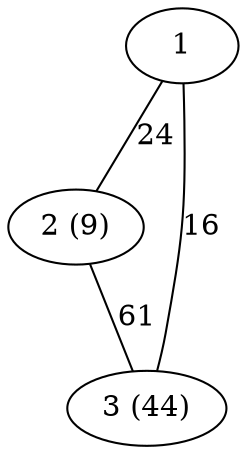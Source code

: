 graph g {
1 -- 2 [label=24 color=black]
1 -- 3 [label=16 color=black]
2 -- 3 [label=61 color=black]
2 [label="2 (9)"]
3 [label="3 (44)"]
}